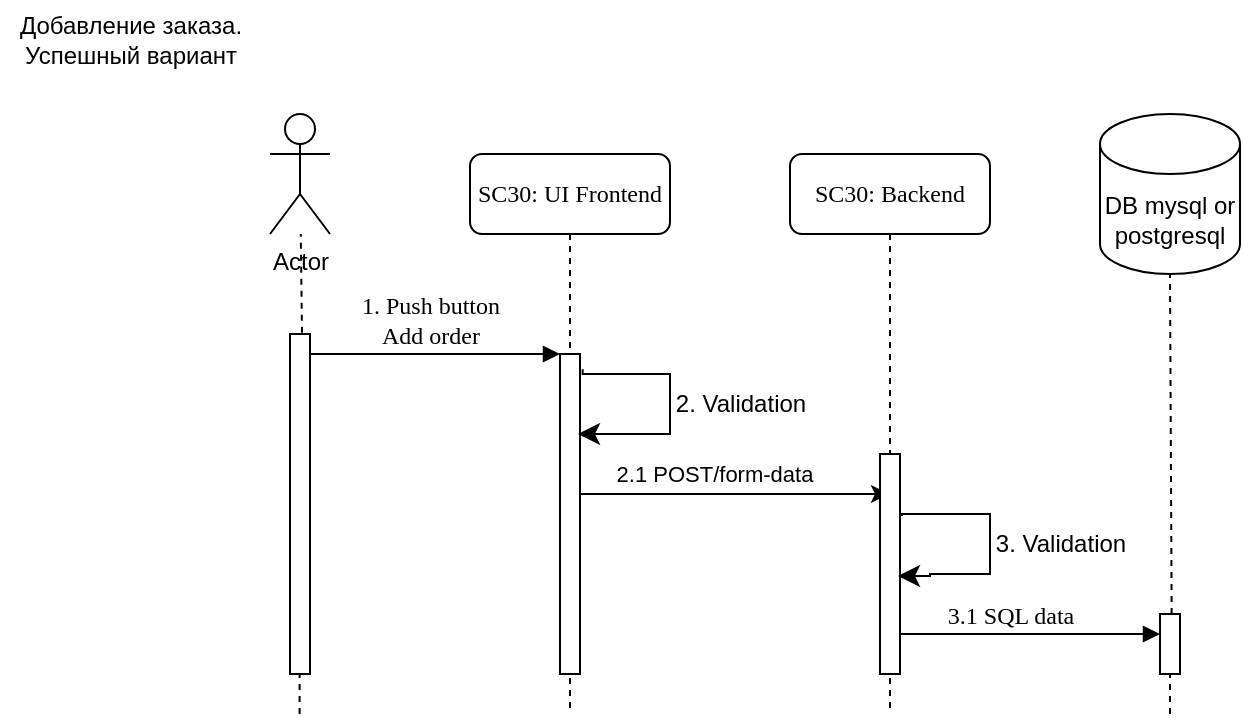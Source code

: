 <mxfile version="22.1.17" type="github">
  <diagram name="Page-1" id="13e1069c-82ec-6db2-03f1-153e76fe0fe0">
    <mxGraphModel dx="792" dy="449" grid="1" gridSize="10" guides="1" tooltips="1" connect="1" arrows="1" fold="1" page="1" pageScale="1" pageWidth="1100" pageHeight="850" background="none" math="0" shadow="0">
      <root>
        <mxCell id="0" />
        <mxCell id="1" parent="0" />
        <mxCell id="7baba1c4bc27f4b0-2" value="SC30: UI Frontend" style="shape=umlLifeline;perimeter=lifelinePerimeter;whiteSpace=wrap;html=1;container=1;collapsible=0;recursiveResize=0;outlineConnect=0;rounded=1;shadow=0;comic=0;labelBackgroundColor=none;strokeWidth=1;fontFamily=Verdana;fontSize=12;align=center;" parent="1" vertex="1">
          <mxGeometry x="240" y="80" width="100" height="280" as="geometry" />
        </mxCell>
        <mxCell id="7baba1c4bc27f4b0-10" value="" style="html=1;points=[];perimeter=orthogonalPerimeter;rounded=0;shadow=0;comic=0;labelBackgroundColor=none;strokeWidth=1;fontFamily=Verdana;fontSize=12;align=center;" parent="7baba1c4bc27f4b0-2" vertex="1">
          <mxGeometry x="45" y="100" width="10" height="160" as="geometry" />
        </mxCell>
        <mxCell id="-b3xIWUb6v5oYOXW_pOE-10" value="" style="edgeStyle=segmentEdgeStyle;endArrow=classic;html=1;curved=0;rounded=0;endSize=8;startSize=8;exitX=1.133;exitY=0.048;exitDx=0;exitDy=0;exitPerimeter=0;" parent="7baba1c4bc27f4b0-2" source="7baba1c4bc27f4b0-10" edge="1">
          <mxGeometry width="50" height="50" relative="1" as="geometry">
            <mxPoint x="59.83" y="110" as="sourcePoint" />
            <mxPoint x="54" y="140" as="targetPoint" />
            <Array as="points">
              <mxPoint x="56" y="110" />
              <mxPoint x="100" y="110" />
              <mxPoint x="100" y="140" />
              <mxPoint x="54" y="140" />
            </Array>
          </mxGeometry>
        </mxCell>
        <mxCell id="-b3xIWUb6v5oYOXW_pOE-14" value="" style="endArrow=classic;html=1;rounded=0;" parent="7baba1c4bc27f4b0-2" target="7baba1c4bc27f4b0-3" edge="1">
          <mxGeometry width="50" height="50" relative="1" as="geometry">
            <mxPoint x="54.997" y="170" as="sourcePoint" />
            <mxPoint x="135.33" y="170" as="targetPoint" />
          </mxGeometry>
        </mxCell>
        <mxCell id="-b3xIWUb6v5oYOXW_pOE-15" value="2.1 POST/form-data" style="edgeLabel;html=1;align=center;verticalAlign=middle;resizable=0;points=[];" parent="-b3xIWUb6v5oYOXW_pOE-14" vertex="1" connectable="0">
          <mxGeometry x="-0.137" y="1" relative="1" as="geometry">
            <mxPoint y="-9" as="offset" />
          </mxGeometry>
        </mxCell>
        <mxCell id="7baba1c4bc27f4b0-3" value="SC30: Backend" style="shape=umlLifeline;perimeter=lifelinePerimeter;whiteSpace=wrap;html=1;container=1;collapsible=0;recursiveResize=0;outlineConnect=0;rounded=1;shadow=0;comic=0;labelBackgroundColor=none;strokeWidth=1;fontFamily=Verdana;fontSize=12;align=center;" parent="1" vertex="1">
          <mxGeometry x="400" y="80" width="100" height="280" as="geometry" />
        </mxCell>
        <mxCell id="7baba1c4bc27f4b0-13" value="" style="html=1;points=[];perimeter=orthogonalPerimeter;rounded=0;shadow=0;comic=0;labelBackgroundColor=none;strokeWidth=1;fontFamily=Verdana;fontSize=12;align=center;" parent="7baba1c4bc27f4b0-3" vertex="1">
          <mxGeometry x="45" y="150" width="10" height="110" as="geometry" />
        </mxCell>
        <mxCell id="-b3xIWUb6v5oYOXW_pOE-18" value="" style="edgeStyle=segmentEdgeStyle;endArrow=classic;html=1;curved=0;rounded=0;endSize=8;startSize=8;exitX=1.133;exitY=0.048;exitDx=0;exitDy=0;exitPerimeter=0;entryX=0.9;entryY=0.177;entryDx=0;entryDy=0;entryPerimeter=0;" parent="7baba1c4bc27f4b0-3" edge="1">
          <mxGeometry width="50" height="50" relative="1" as="geometry">
            <mxPoint x="56" y="181" as="sourcePoint" />
            <mxPoint x="54" y="211" as="targetPoint" />
            <Array as="points">
              <mxPoint x="56" y="180" />
              <mxPoint x="100" y="180" />
              <mxPoint x="100" y="210" />
              <mxPoint x="70" y="210" />
            </Array>
          </mxGeometry>
        </mxCell>
        <mxCell id="7baba1c4bc27f4b0-16" value="" style="html=1;points=[];perimeter=orthogonalPerimeter;rounded=0;shadow=0;comic=0;labelBackgroundColor=none;strokeWidth=1;fontFamily=Verdana;fontSize=12;align=center;" parent="1" vertex="1">
          <mxGeometry x="585" y="310" width="10" height="30" as="geometry" />
        </mxCell>
        <mxCell id="7baba1c4bc27f4b0-11" value="&lt;br&gt;1. Push button&lt;br&gt;Add order" style="html=1;verticalAlign=bottom;endArrow=block;entryX=0;entryY=0;labelBackgroundColor=none;fontFamily=Verdana;fontSize=12;edgeStyle=elbowEdgeStyle;elbow=vertical;" parent="1" target="7baba1c4bc27f4b0-10" edge="1">
          <mxGeometry relative="1" as="geometry">
            <mxPoint x="155" y="180" as="sourcePoint" />
            <mxPoint as="offset" />
          </mxGeometry>
        </mxCell>
        <mxCell id="-b3xIWUb6v5oYOXW_pOE-1" value="Actor" style="shape=umlActor;verticalLabelPosition=bottom;verticalAlign=top;html=1;outlineConnect=0;" parent="1" vertex="1">
          <mxGeometry x="140" y="60" width="30" height="60" as="geometry" />
        </mxCell>
        <mxCell id="-b3xIWUb6v5oYOXW_pOE-7" value="" style="html=1;points=[];perimeter=orthogonalPerimeter;rounded=0;shadow=0;comic=0;labelBackgroundColor=none;strokeWidth=1;fontFamily=Verdana;fontSize=12;align=center;" parent="1" vertex="1">
          <mxGeometry x="150" y="170" width="10" height="170" as="geometry" />
        </mxCell>
        <mxCell id="-b3xIWUb6v5oYOXW_pOE-8" value="" style="endArrow=none;dashed=1;html=1;rounded=0;exitX=0.6;exitY=-0.004;exitDx=0;exitDy=0;exitPerimeter=0;" parent="1" source="-b3xIWUb6v5oYOXW_pOE-7" target="-b3xIWUb6v5oYOXW_pOE-1" edge="1">
          <mxGeometry width="50" height="50" relative="1" as="geometry">
            <mxPoint x="520" y="310" as="sourcePoint" />
            <mxPoint x="160" y="140" as="targetPoint" />
            <Array as="points" />
          </mxGeometry>
        </mxCell>
        <mxCell id="-b3xIWUb6v5oYOXW_pOE-11" value="2. Validation" style="text;html=1;align=center;verticalAlign=middle;resizable=0;points=[];autosize=1;strokeColor=none;fillColor=none;" parent="1" vertex="1">
          <mxGeometry x="330" y="190" width="90" height="30" as="geometry" />
        </mxCell>
        <mxCell id="7baba1c4bc27f4b0-17" value="3.1 SQL data" style="html=1;verticalAlign=bottom;endArrow=block;labelBackgroundColor=none;fontFamily=Verdana;fontSize=12;edgeStyle=elbowEdgeStyle;elbow=vertical;" parent="1" edge="1">
          <mxGeometry x="-0.154" relative="1" as="geometry">
            <mxPoint x="455" y="320" as="sourcePoint" />
            <Array as="points">
              <mxPoint x="460" y="320" />
            </Array>
            <mxPoint x="585" y="320" as="targetPoint" />
            <mxPoint as="offset" />
          </mxGeometry>
        </mxCell>
        <mxCell id="-b3xIWUb6v5oYOXW_pOE-16" value="DB mysql or postgresql" style="shape=cylinder3;whiteSpace=wrap;html=1;boundedLbl=1;backgroundOutline=1;size=15;" parent="1" vertex="1">
          <mxGeometry x="555" y="60" width="70" height="80" as="geometry" />
        </mxCell>
        <mxCell id="-b3xIWUb6v5oYOXW_pOE-17" value="" style="endArrow=none;dashed=1;html=1;rounded=0;entryX=0.5;entryY=1;entryDx=0;entryDy=0;entryPerimeter=0;exitX=0.583;exitY=0.001;exitDx=0;exitDy=0;exitPerimeter=0;" parent="1" source="7baba1c4bc27f4b0-16" target="-b3xIWUb6v5oYOXW_pOE-16" edge="1">
          <mxGeometry width="50" height="50" relative="1" as="geometry">
            <mxPoint x="595" y="170" as="sourcePoint" />
            <mxPoint x="645" y="120" as="targetPoint" />
          </mxGeometry>
        </mxCell>
        <mxCell id="-b3xIWUb6v5oYOXW_pOE-19" value="3. Validation" style="text;html=1;align=center;verticalAlign=middle;resizable=0;points=[];autosize=1;strokeColor=none;fillColor=none;" parent="1" vertex="1">
          <mxGeometry x="490" y="260" width="90" height="30" as="geometry" />
        </mxCell>
        <mxCell id="-b3xIWUb6v5oYOXW_pOE-20" value="" style="endArrow=none;dashed=1;html=1;rounded=0;entryX=0.5;entryY=1;entryDx=0;entryDy=0;entryPerimeter=0;" parent="1" target="7baba1c4bc27f4b0-16" edge="1">
          <mxGeometry width="50" height="50" relative="1" as="geometry">
            <mxPoint x="590" y="360" as="sourcePoint" />
            <mxPoint x="595" y="350" as="targetPoint" />
          </mxGeometry>
        </mxCell>
        <mxCell id="-b3xIWUb6v5oYOXW_pOE-21" value="" style="endArrow=none;dashed=1;html=1;rounded=0;entryX=0.5;entryY=1;entryDx=0;entryDy=0;entryPerimeter=0;" parent="1" edge="1">
          <mxGeometry width="50" height="50" relative="1" as="geometry">
            <mxPoint x="154.8" y="360" as="sourcePoint" />
            <mxPoint x="154.8" y="340" as="targetPoint" />
          </mxGeometry>
        </mxCell>
        <mxCell id="1NUT2zvo--UDzeGflMqd-1" value="Добавление заказа.&lt;br&gt;Успешный вариант" style="text;html=1;align=center;verticalAlign=middle;resizable=0;points=[];autosize=1;strokeColor=none;fillColor=none;" vertex="1" parent="1">
          <mxGeometry x="5" y="3" width="130" height="40" as="geometry" />
        </mxCell>
      </root>
    </mxGraphModel>
  </diagram>
</mxfile>
